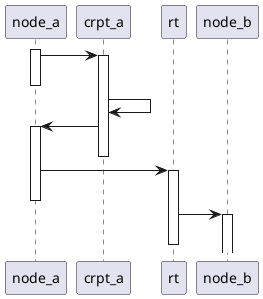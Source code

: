 @startuml

activate node_a
node_a -> crpt_a++
deactivate node_a
crpt_a -> crpt_a
crpt_a -> node_a++
deactivate crpt_a
node_a -> rt++
deactivate node_a
rt -> node_b++
deactivate rt

@enduml